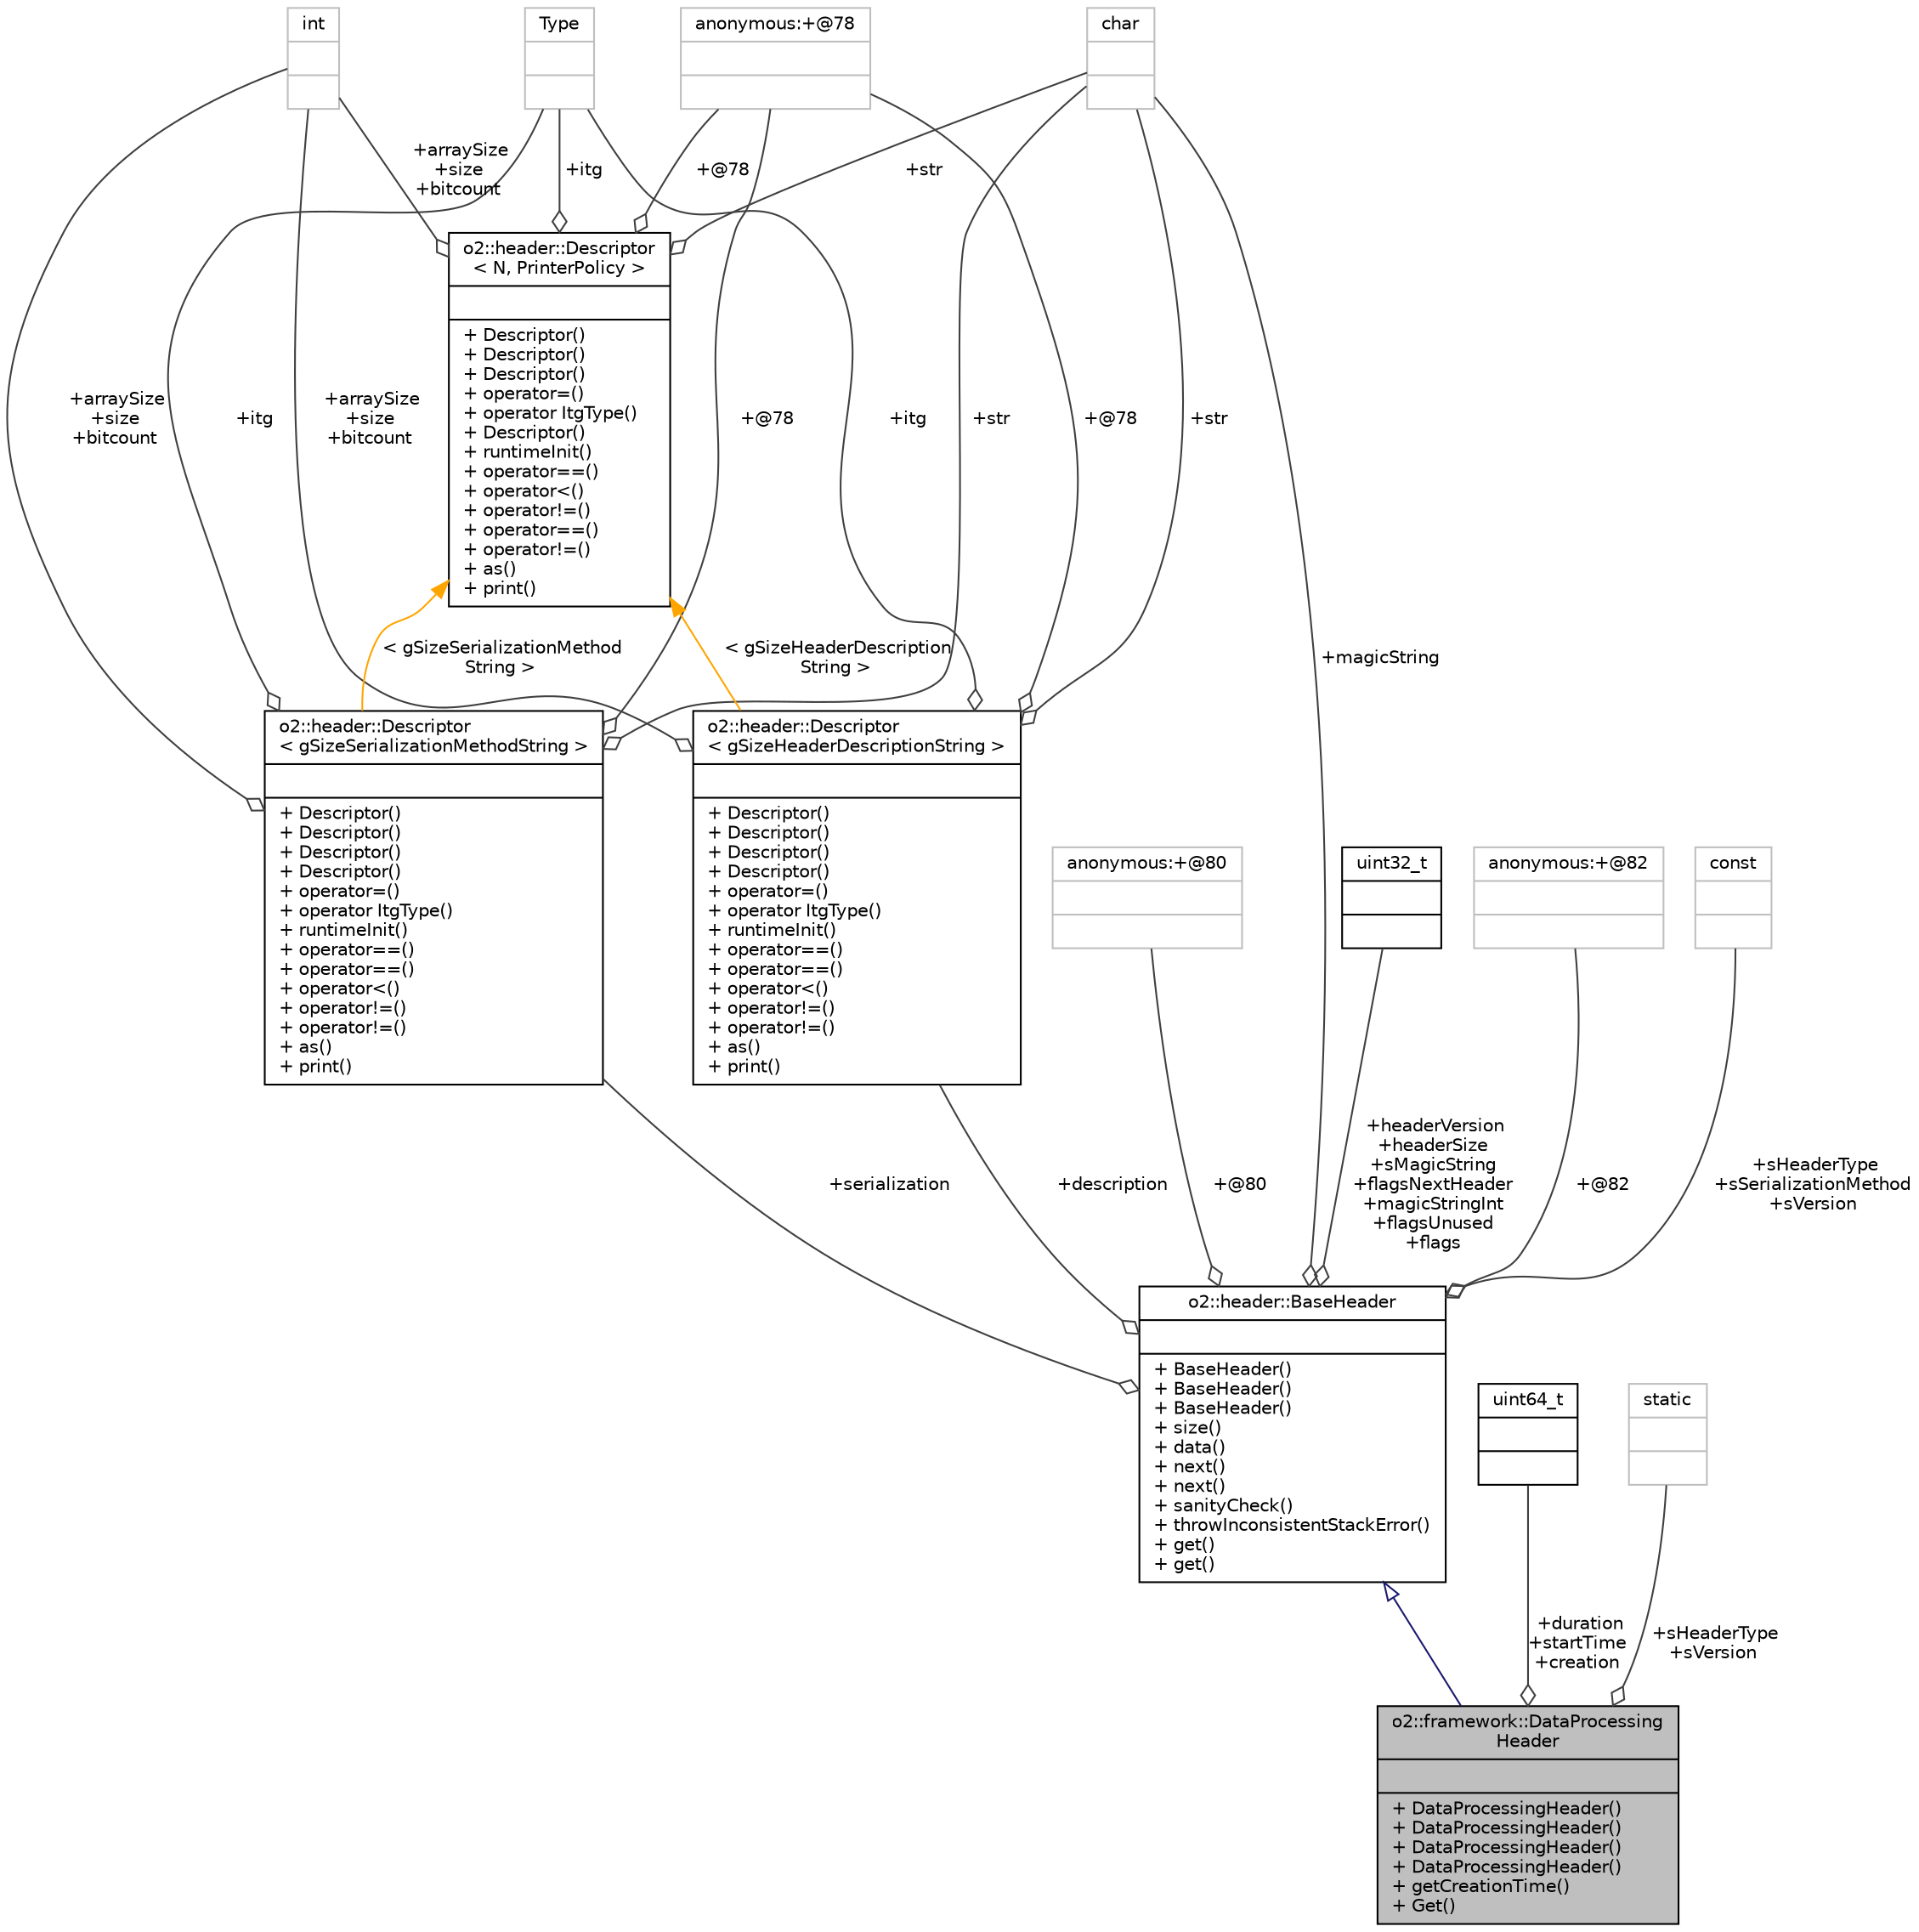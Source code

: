 digraph "o2::framework::DataProcessingHeader"
{
 // INTERACTIVE_SVG=YES
  bgcolor="transparent";
  edge [fontname="Helvetica",fontsize="10",labelfontname="Helvetica",labelfontsize="10"];
  node [fontname="Helvetica",fontsize="10",shape=record];
  Node2 [label="{o2::framework::DataProcessing\lHeader\n||+ DataProcessingHeader()\l+ DataProcessingHeader()\l+ DataProcessingHeader()\l+ DataProcessingHeader()\l+ getCreationTime()\l+ Get()\l}",height=0.2,width=0.4,color="black", fillcolor="grey75", style="filled", fontcolor="black"];
  Node3 -> Node2 [dir="back",color="midnightblue",fontsize="10",style="solid",arrowtail="onormal",fontname="Helvetica"];
  Node3 [label="{o2::header::BaseHeader\n||+ BaseHeader()\l+ BaseHeader()\l+ BaseHeader()\l+ size()\l+ data()\l+ next()\l+ next()\l+ sanityCheck()\l+ throwInconsistentStackError()\l+ get()\l+ get()\l}",height=0.2,width=0.4,color="black",URL="$d8/dbd/structo2_1_1header_1_1BaseHeader.html",tooltip="the base header struct Every header type must begin (i.e. derive) with this. Don&#39;t use this struct di..."];
  Node4 -> Node3 [color="grey25",fontsize="10",style="solid",label=" +description" ,arrowhead="odiamond",fontname="Helvetica"];
  Node4 [label="{o2::header::Descriptor\l\< gSizeHeaderDescriptionString \>\n||+ Descriptor()\l+ Descriptor()\l+ Descriptor()\l+ Descriptor()\l+ operator=()\l+ operator ItgType()\l+ runtimeInit()\l+ operator==()\l+ operator==()\l+ operator\<()\l+ operator!=()\l+ operator!=()\l+ as()\l+ print()\l}",height=0.2,width=0.4,color="black",URL="$d9/db3/structo2_1_1header_1_1Descriptor.html"];
  Node5 -> Node4 [color="grey25",fontsize="10",style="solid",label=" +@78" ,arrowhead="odiamond",fontname="Helvetica"];
  Node5 [label="{anonymous:+@78\n||}",height=0.2,width=0.4,color="grey75"];
  Node6 -> Node4 [color="grey25",fontsize="10",style="solid",label=" +itg" ,arrowhead="odiamond",fontname="Helvetica"];
  Node6 [label="{Type\n||}",height=0.2,width=0.4,color="grey75"];
  Node7 -> Node4 [color="grey25",fontsize="10",style="solid",label=" +str" ,arrowhead="odiamond",fontname="Helvetica"];
  Node7 [label="{char\n||}",height=0.2,width=0.4,color="grey75"];
  Node8 -> Node4 [color="grey25",fontsize="10",style="solid",label=" +arraySize\n+size\n+bitcount" ,arrowhead="odiamond",fontname="Helvetica"];
  Node8 [label="{int\n||}",height=0.2,width=0.4,color="grey75"];
  Node9 -> Node4 [dir="back",color="orange",fontsize="10",style="solid",label=" \< gSizeHeaderDescription\lString \>" ,fontname="Helvetica"];
  Node9 [label="{o2::header::Descriptor\l\< N, PrinterPolicy \>\n||+ Descriptor()\l+ Descriptor()\l+ Descriptor()\l+ operator=()\l+ operator ItgType()\l+ Descriptor()\l+ runtimeInit()\l+ operator==()\l+ operator\<()\l+ operator!=()\l+ operator==()\l+ operator!=()\l+ as()\l+ print()\l}",height=0.2,width=0.4,color="black",URL="$d9/db3/structo2_1_1header_1_1Descriptor.html"];
  Node5 -> Node9 [color="grey25",fontsize="10",style="solid",label=" +@78" ,arrowhead="odiamond",fontname="Helvetica"];
  Node6 -> Node9 [color="grey25",fontsize="10",style="solid",label=" +itg" ,arrowhead="odiamond",fontname="Helvetica"];
  Node7 -> Node9 [color="grey25",fontsize="10",style="solid",label=" +str" ,arrowhead="odiamond",fontname="Helvetica"];
  Node8 -> Node9 [color="grey25",fontsize="10",style="solid",label=" +arraySize\n+size\n+bitcount" ,arrowhead="odiamond",fontname="Helvetica"];
  Node10 -> Node3 [color="grey25",fontsize="10",style="solid",label=" +@80" ,arrowhead="odiamond",fontname="Helvetica"];
  Node10 [label="{anonymous:+@80\n||}",height=0.2,width=0.4,color="grey75"];
  Node7 -> Node3 [color="grey25",fontsize="10",style="solid",label=" +magicString" ,arrowhead="odiamond",fontname="Helvetica"];
  Node11 -> Node3 [color="grey25",fontsize="10",style="solid",label=" +serialization" ,arrowhead="odiamond",fontname="Helvetica"];
  Node11 [label="{o2::header::Descriptor\l\< gSizeSerializationMethodString \>\n||+ Descriptor()\l+ Descriptor()\l+ Descriptor()\l+ Descriptor()\l+ operator=()\l+ operator ItgType()\l+ runtimeInit()\l+ operator==()\l+ operator==()\l+ operator\<()\l+ operator!=()\l+ operator!=()\l+ as()\l+ print()\l}",height=0.2,width=0.4,color="black",URL="$d9/db3/structo2_1_1header_1_1Descriptor.html"];
  Node5 -> Node11 [color="grey25",fontsize="10",style="solid",label=" +@78" ,arrowhead="odiamond",fontname="Helvetica"];
  Node6 -> Node11 [color="grey25",fontsize="10",style="solid",label=" +itg" ,arrowhead="odiamond",fontname="Helvetica"];
  Node7 -> Node11 [color="grey25",fontsize="10",style="solid",label=" +str" ,arrowhead="odiamond",fontname="Helvetica"];
  Node8 -> Node11 [color="grey25",fontsize="10",style="solid",label=" +arraySize\n+size\n+bitcount" ,arrowhead="odiamond",fontname="Helvetica"];
  Node9 -> Node11 [dir="back",color="orange",fontsize="10",style="solid",label=" \< gSizeSerializationMethod\lString \>" ,fontname="Helvetica"];
  Node12 -> Node3 [color="grey25",fontsize="10",style="solid",label=" +headerVersion\n+headerSize\n+sMagicString\n+flagsNextHeader\n+magicStringInt\n+flagsUnused\n+flags" ,arrowhead="odiamond",fontname="Helvetica"];
  Node12 [label="{uint32_t\n||}",height=0.2,width=0.4,color="black",URL="$d3/d87/classuint32__t.html"];
  Node13 -> Node3 [color="grey25",fontsize="10",style="solid",label=" +@82" ,arrowhead="odiamond",fontname="Helvetica"];
  Node13 [label="{anonymous:+@82\n||}",height=0.2,width=0.4,color="grey75"];
  Node14 -> Node3 [color="grey25",fontsize="10",style="solid",label=" +sHeaderType\n+sSerializationMethod\n+sVersion" ,arrowhead="odiamond",fontname="Helvetica"];
  Node14 [label="{const\n||}",height=0.2,width=0.4,color="grey75"];
  Node15 -> Node2 [color="grey25",fontsize="10",style="solid",label=" +duration\n+startTime\n+creation" ,arrowhead="odiamond",fontname="Helvetica"];
  Node15 [label="{uint64_t\n||}",height=0.2,width=0.4,color="black",URL="$d6/d30/classuint64__t.html"];
  Node16 -> Node2 [color="grey25",fontsize="10",style="solid",label=" +sHeaderType\n+sVersion" ,arrowhead="odiamond",fontname="Helvetica"];
  Node16 [label="{static\n||}",height=0.2,width=0.4,color="grey75"];
}

